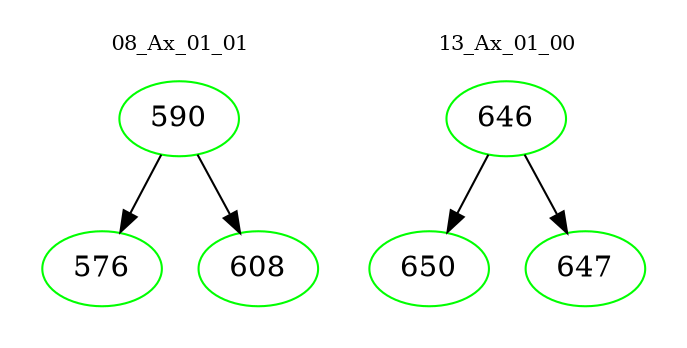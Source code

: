 digraph{
subgraph cluster_0 {
color = white
label = "08_Ax_01_01";
fontsize=10;
T0_590 [label="590", color="green"]
T0_590 -> T0_576 [color="black"]
T0_576 [label="576", color="green"]
T0_590 -> T0_608 [color="black"]
T0_608 [label="608", color="green"]
}
subgraph cluster_1 {
color = white
label = "13_Ax_01_00";
fontsize=10;
T1_646 [label="646", color="green"]
T1_646 -> T1_650 [color="black"]
T1_650 [label="650", color="green"]
T1_646 -> T1_647 [color="black"]
T1_647 [label="647", color="green"]
}
}
